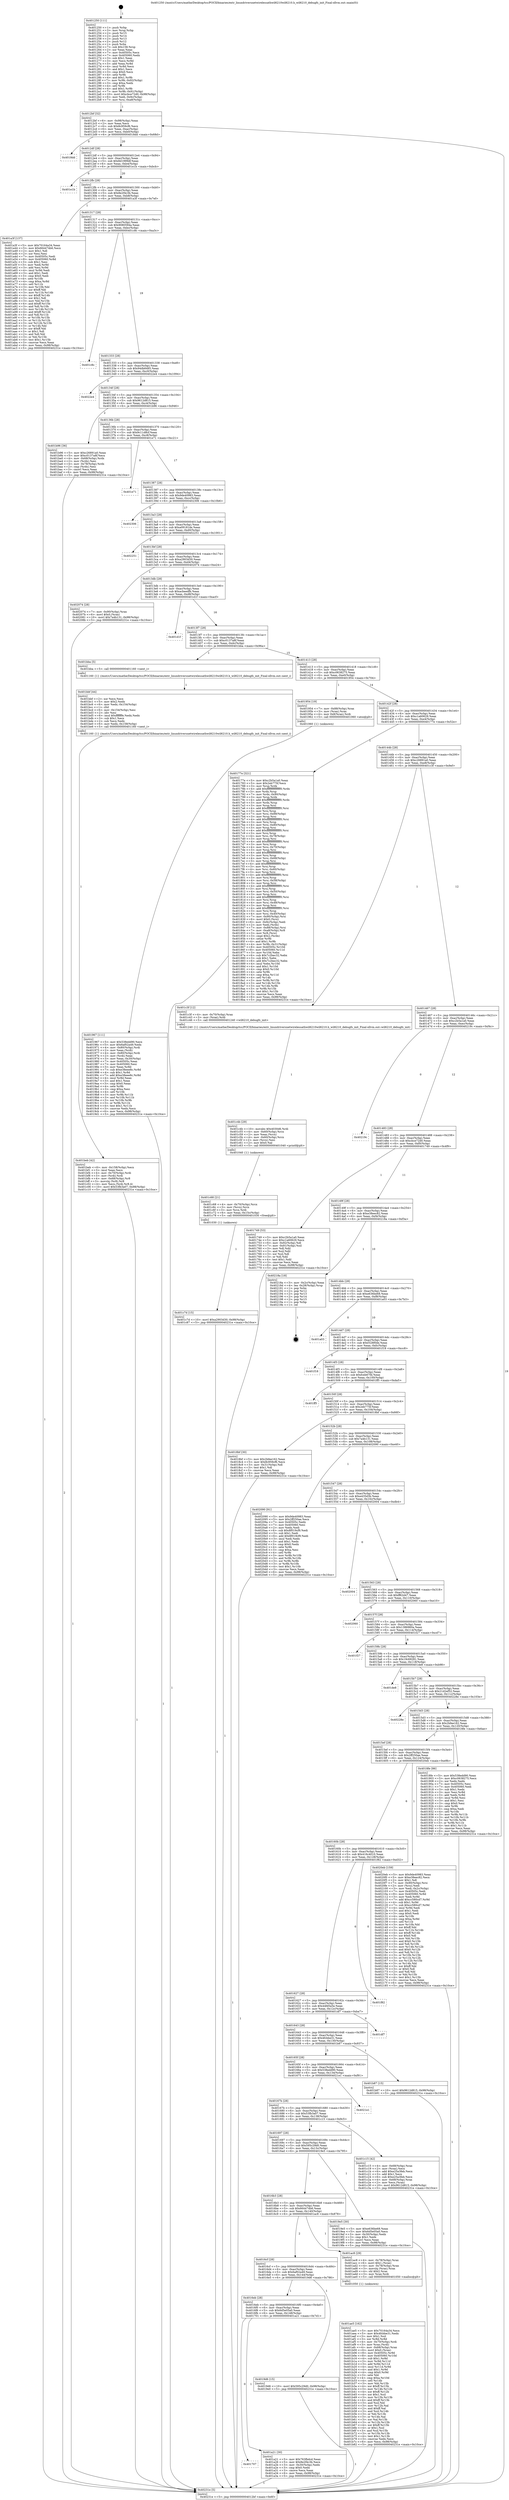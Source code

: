 digraph "0x401250" {
  label = "0x401250 (/mnt/c/Users/mathe/Desktop/tcc/POCII/binaries/extr_linuxdriversnetwirelessathwil6210wil6210.h_wil6210_debugfs_init_Final-ollvm.out::main(0))"
  labelloc = "t"
  node[shape=record]

  Entry [label="",width=0.3,height=0.3,shape=circle,fillcolor=black,style=filled]
  "0x4012bf" [label="{
     0x4012bf [32]\l
     | [instrs]\l
     &nbsp;&nbsp;0x4012bf \<+6\>: mov -0x98(%rbp),%eax\l
     &nbsp;&nbsp;0x4012c5 \<+2\>: mov %eax,%ecx\l
     &nbsp;&nbsp;0x4012c7 \<+6\>: sub $0x8c959cf6,%ecx\l
     &nbsp;&nbsp;0x4012cd \<+6\>: mov %eax,-0xac(%rbp)\l
     &nbsp;&nbsp;0x4012d3 \<+6\>: mov %ecx,-0xb0(%rbp)\l
     &nbsp;&nbsp;0x4012d9 \<+6\>: je 00000000004018dd \<main+0x68d\>\l
  }"]
  "0x4018dd" [label="{
     0x4018dd\l
  }", style=dashed]
  "0x4012df" [label="{
     0x4012df [28]\l
     | [instrs]\l
     &nbsp;&nbsp;0x4012df \<+5\>: jmp 00000000004012e4 \<main+0x94\>\l
     &nbsp;&nbsp;0x4012e4 \<+6\>: mov -0xac(%rbp),%eax\l
     &nbsp;&nbsp;0x4012ea \<+5\>: sub $0x8d1999df,%eax\l
     &nbsp;&nbsp;0x4012ef \<+6\>: mov %eax,-0xb4(%rbp)\l
     &nbsp;&nbsp;0x4012f5 \<+6\>: je 0000000000401e1b \<main+0xbcb\>\l
  }"]
  Exit [label="",width=0.3,height=0.3,shape=circle,fillcolor=black,style=filled,peripheries=2]
  "0x401e1b" [label="{
     0x401e1b\l
  }", style=dashed]
  "0x4012fb" [label="{
     0x4012fb [28]\l
     | [instrs]\l
     &nbsp;&nbsp;0x4012fb \<+5\>: jmp 0000000000401300 \<main+0xb0\>\l
     &nbsp;&nbsp;0x401300 \<+6\>: mov -0xac(%rbp),%eax\l
     &nbsp;&nbsp;0x401306 \<+5\>: sub $0x8e2f4c3b,%eax\l
     &nbsp;&nbsp;0x40130b \<+6\>: mov %eax,-0xb8(%rbp)\l
     &nbsp;&nbsp;0x401311 \<+6\>: je 0000000000401a3f \<main+0x7ef\>\l
  }"]
  "0x401c7d" [label="{
     0x401c7d [15]\l
     | [instrs]\l
     &nbsp;&nbsp;0x401c7d \<+10\>: movl $0xa2903d30,-0x98(%rbp)\l
     &nbsp;&nbsp;0x401c87 \<+5\>: jmp 000000000040231e \<main+0x10ce\>\l
  }"]
  "0x401a3f" [label="{
     0x401a3f [137]\l
     | [instrs]\l
     &nbsp;&nbsp;0x401a3f \<+5\>: mov $0x70164a34,%eax\l
     &nbsp;&nbsp;0x401a44 \<+5\>: mov $0x664474b6,%ecx\l
     &nbsp;&nbsp;0x401a49 \<+2\>: mov $0x1,%dl\l
     &nbsp;&nbsp;0x401a4b \<+2\>: xor %esi,%esi\l
     &nbsp;&nbsp;0x401a4d \<+7\>: mov 0x40505c,%edi\l
     &nbsp;&nbsp;0x401a54 \<+8\>: mov 0x405060,%r8d\l
     &nbsp;&nbsp;0x401a5c \<+3\>: sub $0x1,%esi\l
     &nbsp;&nbsp;0x401a5f \<+3\>: mov %edi,%r9d\l
     &nbsp;&nbsp;0x401a62 \<+3\>: add %esi,%r9d\l
     &nbsp;&nbsp;0x401a65 \<+4\>: imul %r9d,%edi\l
     &nbsp;&nbsp;0x401a69 \<+3\>: and $0x1,%edi\l
     &nbsp;&nbsp;0x401a6c \<+3\>: cmp $0x0,%edi\l
     &nbsp;&nbsp;0x401a6f \<+4\>: sete %r10b\l
     &nbsp;&nbsp;0x401a73 \<+4\>: cmp $0xa,%r8d\l
     &nbsp;&nbsp;0x401a77 \<+4\>: setl %r11b\l
     &nbsp;&nbsp;0x401a7b \<+3\>: mov %r10b,%bl\l
     &nbsp;&nbsp;0x401a7e \<+3\>: xor $0xff,%bl\l
     &nbsp;&nbsp;0x401a81 \<+3\>: mov %r11b,%r14b\l
     &nbsp;&nbsp;0x401a84 \<+4\>: xor $0xff,%r14b\l
     &nbsp;&nbsp;0x401a88 \<+3\>: xor $0x1,%dl\l
     &nbsp;&nbsp;0x401a8b \<+3\>: mov %bl,%r15b\l
     &nbsp;&nbsp;0x401a8e \<+4\>: and $0xff,%r15b\l
     &nbsp;&nbsp;0x401a92 \<+3\>: and %dl,%r10b\l
     &nbsp;&nbsp;0x401a95 \<+3\>: mov %r14b,%r12b\l
     &nbsp;&nbsp;0x401a98 \<+4\>: and $0xff,%r12b\l
     &nbsp;&nbsp;0x401a9c \<+3\>: and %dl,%r11b\l
     &nbsp;&nbsp;0x401a9f \<+3\>: or %r10b,%r15b\l
     &nbsp;&nbsp;0x401aa2 \<+3\>: or %r11b,%r12b\l
     &nbsp;&nbsp;0x401aa5 \<+3\>: xor %r12b,%r15b\l
     &nbsp;&nbsp;0x401aa8 \<+3\>: or %r14b,%bl\l
     &nbsp;&nbsp;0x401aab \<+3\>: xor $0xff,%bl\l
     &nbsp;&nbsp;0x401aae \<+3\>: or $0x1,%dl\l
     &nbsp;&nbsp;0x401ab1 \<+2\>: and %dl,%bl\l
     &nbsp;&nbsp;0x401ab3 \<+3\>: or %bl,%r15b\l
     &nbsp;&nbsp;0x401ab6 \<+4\>: test $0x1,%r15b\l
     &nbsp;&nbsp;0x401aba \<+3\>: cmovne %ecx,%eax\l
     &nbsp;&nbsp;0x401abd \<+6\>: mov %eax,-0x98(%rbp)\l
     &nbsp;&nbsp;0x401ac3 \<+5\>: jmp 000000000040231e \<main+0x10ce\>\l
  }"]
  "0x401317" [label="{
     0x401317 [28]\l
     | [instrs]\l
     &nbsp;&nbsp;0x401317 \<+5\>: jmp 000000000040131c \<main+0xcc\>\l
     &nbsp;&nbsp;0x40131c \<+6\>: mov -0xac(%rbp),%eax\l
     &nbsp;&nbsp;0x401322 \<+5\>: sub $0x9080594a,%eax\l
     &nbsp;&nbsp;0x401327 \<+6\>: mov %eax,-0xbc(%rbp)\l
     &nbsp;&nbsp;0x40132d \<+6\>: je 0000000000401c8c \<main+0xa3c\>\l
  }"]
  "0x401c68" [label="{
     0x401c68 [21]\l
     | [instrs]\l
     &nbsp;&nbsp;0x401c68 \<+4\>: mov -0x70(%rbp),%rcx\l
     &nbsp;&nbsp;0x401c6c \<+3\>: mov (%rcx),%rcx\l
     &nbsp;&nbsp;0x401c6f \<+3\>: mov %rcx,%rdi\l
     &nbsp;&nbsp;0x401c72 \<+6\>: mov %eax,-0x15c(%rbp)\l
     &nbsp;&nbsp;0x401c78 \<+5\>: call 0000000000401030 \<free@plt\>\l
     | [calls]\l
     &nbsp;&nbsp;0x401030 \{1\} (unknown)\l
  }"]
  "0x401c8c" [label="{
     0x401c8c\l
  }", style=dashed]
  "0x401333" [label="{
     0x401333 [28]\l
     | [instrs]\l
     &nbsp;&nbsp;0x401333 \<+5\>: jmp 0000000000401338 \<main+0xe8\>\l
     &nbsp;&nbsp;0x401338 \<+6\>: mov -0xac(%rbp),%eax\l
     &nbsp;&nbsp;0x40133e \<+5\>: sub $0x94db8485,%eax\l
     &nbsp;&nbsp;0x401343 \<+6\>: mov %eax,-0xc0(%rbp)\l
     &nbsp;&nbsp;0x401349 \<+6\>: je 00000000004022e4 \<main+0x1094\>\l
  }"]
  "0x401c4b" [label="{
     0x401c4b [29]\l
     | [instrs]\l
     &nbsp;&nbsp;0x401c4b \<+10\>: movabs $0x4030d6,%rdi\l
     &nbsp;&nbsp;0x401c55 \<+4\>: mov -0x60(%rbp),%rcx\l
     &nbsp;&nbsp;0x401c59 \<+2\>: mov %eax,(%rcx)\l
     &nbsp;&nbsp;0x401c5b \<+4\>: mov -0x60(%rbp),%rcx\l
     &nbsp;&nbsp;0x401c5f \<+2\>: mov (%rcx),%esi\l
     &nbsp;&nbsp;0x401c61 \<+2\>: mov $0x0,%al\l
     &nbsp;&nbsp;0x401c63 \<+5\>: call 0000000000401040 \<printf@plt\>\l
     | [calls]\l
     &nbsp;&nbsp;0x401040 \{1\} (unknown)\l
  }"]
  "0x4022e4" [label="{
     0x4022e4\l
  }", style=dashed]
  "0x40134f" [label="{
     0x40134f [28]\l
     | [instrs]\l
     &nbsp;&nbsp;0x40134f \<+5\>: jmp 0000000000401354 \<main+0x104\>\l
     &nbsp;&nbsp;0x401354 \<+6\>: mov -0xac(%rbp),%eax\l
     &nbsp;&nbsp;0x40135a \<+5\>: sub $0x9612d815,%eax\l
     &nbsp;&nbsp;0x40135f \<+6\>: mov %eax,-0xc4(%rbp)\l
     &nbsp;&nbsp;0x401365 \<+6\>: je 0000000000401b96 \<main+0x946\>\l
  }"]
  "0x401beb" [label="{
     0x401beb [42]\l
     | [instrs]\l
     &nbsp;&nbsp;0x401beb \<+6\>: mov -0x158(%rbp),%ecx\l
     &nbsp;&nbsp;0x401bf1 \<+3\>: imul %eax,%ecx\l
     &nbsp;&nbsp;0x401bf4 \<+4\>: mov -0x70(%rbp),%rdi\l
     &nbsp;&nbsp;0x401bf8 \<+3\>: mov (%rdi),%rdi\l
     &nbsp;&nbsp;0x401bfb \<+4\>: mov -0x68(%rbp),%r8\l
     &nbsp;&nbsp;0x401bff \<+3\>: movslq (%r8),%r8\l
     &nbsp;&nbsp;0x401c02 \<+4\>: mov %ecx,(%rdi,%r8,4)\l
     &nbsp;&nbsp;0x401c06 \<+10\>: movl $0x53fb3a07,-0x98(%rbp)\l
     &nbsp;&nbsp;0x401c10 \<+5\>: jmp 000000000040231e \<main+0x10ce\>\l
  }"]
  "0x401b96" [label="{
     0x401b96 [36]\l
     | [instrs]\l
     &nbsp;&nbsp;0x401b96 \<+5\>: mov $0xc26891a0,%eax\l
     &nbsp;&nbsp;0x401b9b \<+5\>: mov $0xc0137a8f,%ecx\l
     &nbsp;&nbsp;0x401ba0 \<+4\>: mov -0x68(%rbp),%rdx\l
     &nbsp;&nbsp;0x401ba4 \<+2\>: mov (%rdx),%esi\l
     &nbsp;&nbsp;0x401ba6 \<+4\>: mov -0x78(%rbp),%rdx\l
     &nbsp;&nbsp;0x401baa \<+2\>: cmp (%rdx),%esi\l
     &nbsp;&nbsp;0x401bac \<+3\>: cmovl %ecx,%eax\l
     &nbsp;&nbsp;0x401baf \<+6\>: mov %eax,-0x98(%rbp)\l
     &nbsp;&nbsp;0x401bb5 \<+5\>: jmp 000000000040231e \<main+0x10ce\>\l
  }"]
  "0x40136b" [label="{
     0x40136b [28]\l
     | [instrs]\l
     &nbsp;&nbsp;0x40136b \<+5\>: jmp 0000000000401370 \<main+0x120\>\l
     &nbsp;&nbsp;0x401370 \<+6\>: mov -0xac(%rbp),%eax\l
     &nbsp;&nbsp;0x401376 \<+5\>: sub $0x9c11d8cf,%eax\l
     &nbsp;&nbsp;0x40137b \<+6\>: mov %eax,-0xc8(%rbp)\l
     &nbsp;&nbsp;0x401381 \<+6\>: je 0000000000401e71 \<main+0xc21\>\l
  }"]
  "0x401bbf" [label="{
     0x401bbf [44]\l
     | [instrs]\l
     &nbsp;&nbsp;0x401bbf \<+2\>: xor %ecx,%ecx\l
     &nbsp;&nbsp;0x401bc1 \<+5\>: mov $0x2,%edx\l
     &nbsp;&nbsp;0x401bc6 \<+6\>: mov %edx,-0x154(%rbp)\l
     &nbsp;&nbsp;0x401bcc \<+1\>: cltd\l
     &nbsp;&nbsp;0x401bcd \<+6\>: mov -0x154(%rbp),%esi\l
     &nbsp;&nbsp;0x401bd3 \<+2\>: idiv %esi\l
     &nbsp;&nbsp;0x401bd5 \<+6\>: imul $0xfffffffe,%edx,%edx\l
     &nbsp;&nbsp;0x401bdb \<+3\>: sub $0x1,%ecx\l
     &nbsp;&nbsp;0x401bde \<+2\>: sub %ecx,%edx\l
     &nbsp;&nbsp;0x401be0 \<+6\>: mov %edx,-0x158(%rbp)\l
     &nbsp;&nbsp;0x401be6 \<+5\>: call 0000000000401160 \<next_i\>\l
     | [calls]\l
     &nbsp;&nbsp;0x401160 \{1\} (/mnt/c/Users/mathe/Desktop/tcc/POCII/binaries/extr_linuxdriversnetwirelessathwil6210wil6210.h_wil6210_debugfs_init_Final-ollvm.out::next_i)\l
  }"]
  "0x401e71" [label="{
     0x401e71\l
  }", style=dashed]
  "0x401387" [label="{
     0x401387 [28]\l
     | [instrs]\l
     &nbsp;&nbsp;0x401387 \<+5\>: jmp 000000000040138c \<main+0x13c\>\l
     &nbsp;&nbsp;0x40138c \<+6\>: mov -0xac(%rbp),%eax\l
     &nbsp;&nbsp;0x401392 \<+5\>: sub $0x9de40983,%eax\l
     &nbsp;&nbsp;0x401397 \<+6\>: mov %eax,-0xcc(%rbp)\l
     &nbsp;&nbsp;0x40139d \<+6\>: je 0000000000402306 \<main+0x10b6\>\l
  }"]
  "0x401ae5" [label="{
     0x401ae5 [162]\l
     | [instrs]\l
     &nbsp;&nbsp;0x401ae5 \<+5\>: mov $0x70164a34,%ecx\l
     &nbsp;&nbsp;0x401aea \<+5\>: mov $0x4fcbbe31,%edx\l
     &nbsp;&nbsp;0x401aef \<+3\>: mov $0x1,%sil\l
     &nbsp;&nbsp;0x401af2 \<+3\>: xor %r8d,%r8d\l
     &nbsp;&nbsp;0x401af5 \<+4\>: mov -0x70(%rbp),%rdi\l
     &nbsp;&nbsp;0x401af9 \<+3\>: mov %rax,(%rdi)\l
     &nbsp;&nbsp;0x401afc \<+4\>: mov -0x68(%rbp),%rax\l
     &nbsp;&nbsp;0x401b00 \<+6\>: movl $0x0,(%rax)\l
     &nbsp;&nbsp;0x401b06 \<+8\>: mov 0x40505c,%r9d\l
     &nbsp;&nbsp;0x401b0e \<+8\>: mov 0x405060,%r10d\l
     &nbsp;&nbsp;0x401b16 \<+4\>: sub $0x1,%r8d\l
     &nbsp;&nbsp;0x401b1a \<+3\>: mov %r9d,%r11d\l
     &nbsp;&nbsp;0x401b1d \<+3\>: add %r8d,%r11d\l
     &nbsp;&nbsp;0x401b20 \<+4\>: imul %r11d,%r9d\l
     &nbsp;&nbsp;0x401b24 \<+4\>: and $0x1,%r9d\l
     &nbsp;&nbsp;0x401b28 \<+4\>: cmp $0x0,%r9d\l
     &nbsp;&nbsp;0x401b2c \<+3\>: sete %bl\l
     &nbsp;&nbsp;0x401b2f \<+4\>: cmp $0xa,%r10d\l
     &nbsp;&nbsp;0x401b33 \<+4\>: setl %r14b\l
     &nbsp;&nbsp;0x401b37 \<+3\>: mov %bl,%r15b\l
     &nbsp;&nbsp;0x401b3a \<+4\>: xor $0xff,%r15b\l
     &nbsp;&nbsp;0x401b3e \<+3\>: mov %r14b,%r12b\l
     &nbsp;&nbsp;0x401b41 \<+4\>: xor $0xff,%r12b\l
     &nbsp;&nbsp;0x401b45 \<+4\>: xor $0x1,%sil\l
     &nbsp;&nbsp;0x401b49 \<+3\>: mov %r15b,%r13b\l
     &nbsp;&nbsp;0x401b4c \<+4\>: and $0xff,%r13b\l
     &nbsp;&nbsp;0x401b50 \<+3\>: and %sil,%bl\l
     &nbsp;&nbsp;0x401b53 \<+3\>: mov %r12b,%al\l
     &nbsp;&nbsp;0x401b56 \<+2\>: and $0xff,%al\l
     &nbsp;&nbsp;0x401b58 \<+3\>: and %sil,%r14b\l
     &nbsp;&nbsp;0x401b5b \<+3\>: or %bl,%r13b\l
     &nbsp;&nbsp;0x401b5e \<+3\>: or %r14b,%al\l
     &nbsp;&nbsp;0x401b61 \<+3\>: xor %al,%r13b\l
     &nbsp;&nbsp;0x401b64 \<+3\>: or %r12b,%r15b\l
     &nbsp;&nbsp;0x401b67 \<+4\>: xor $0xff,%r15b\l
     &nbsp;&nbsp;0x401b6b \<+4\>: or $0x1,%sil\l
     &nbsp;&nbsp;0x401b6f \<+3\>: and %sil,%r15b\l
     &nbsp;&nbsp;0x401b72 \<+3\>: or %r15b,%r13b\l
     &nbsp;&nbsp;0x401b75 \<+4\>: test $0x1,%r13b\l
     &nbsp;&nbsp;0x401b79 \<+3\>: cmovne %edx,%ecx\l
     &nbsp;&nbsp;0x401b7c \<+6\>: mov %ecx,-0x98(%rbp)\l
     &nbsp;&nbsp;0x401b82 \<+5\>: jmp 000000000040231e \<main+0x10ce\>\l
  }"]
  "0x402306" [label="{
     0x402306\l
  }", style=dashed]
  "0x4013a3" [label="{
     0x4013a3 [28]\l
     | [instrs]\l
     &nbsp;&nbsp;0x4013a3 \<+5\>: jmp 00000000004013a8 \<main+0x158\>\l
     &nbsp;&nbsp;0x4013a8 \<+6\>: mov -0xac(%rbp),%eax\l
     &nbsp;&nbsp;0x4013ae \<+5\>: sub $0xa09181de,%eax\l
     &nbsp;&nbsp;0x4013b3 \<+6\>: mov %eax,-0xd0(%rbp)\l
     &nbsp;&nbsp;0x4013b9 \<+6\>: je 0000000000402251 \<main+0x1001\>\l
  }"]
  "0x401707" [label="{
     0x401707\l
  }", style=dashed]
  "0x402251" [label="{
     0x402251\l
  }", style=dashed]
  "0x4013bf" [label="{
     0x4013bf [28]\l
     | [instrs]\l
     &nbsp;&nbsp;0x4013bf \<+5\>: jmp 00000000004013c4 \<main+0x174\>\l
     &nbsp;&nbsp;0x4013c4 \<+6\>: mov -0xac(%rbp),%eax\l
     &nbsp;&nbsp;0x4013ca \<+5\>: sub $0xa2903d30,%eax\l
     &nbsp;&nbsp;0x4013cf \<+6\>: mov %eax,-0xd4(%rbp)\l
     &nbsp;&nbsp;0x4013d5 \<+6\>: je 0000000000402074 \<main+0xe24\>\l
  }"]
  "0x401a21" [label="{
     0x401a21 [30]\l
     | [instrs]\l
     &nbsp;&nbsp;0x401a21 \<+5\>: mov $0x763fbdcd,%eax\l
     &nbsp;&nbsp;0x401a26 \<+5\>: mov $0x8e2f4c3b,%ecx\l
     &nbsp;&nbsp;0x401a2b \<+3\>: mov -0x30(%rbp),%edx\l
     &nbsp;&nbsp;0x401a2e \<+3\>: cmp $0x0,%edx\l
     &nbsp;&nbsp;0x401a31 \<+3\>: cmove %ecx,%eax\l
     &nbsp;&nbsp;0x401a34 \<+6\>: mov %eax,-0x98(%rbp)\l
     &nbsp;&nbsp;0x401a3a \<+5\>: jmp 000000000040231e \<main+0x10ce\>\l
  }"]
  "0x402074" [label="{
     0x402074 [28]\l
     | [instrs]\l
     &nbsp;&nbsp;0x402074 \<+7\>: mov -0x90(%rbp),%rax\l
     &nbsp;&nbsp;0x40207b \<+6\>: movl $0x0,(%rax)\l
     &nbsp;&nbsp;0x402081 \<+10\>: movl $0x7a4b131,-0x98(%rbp)\l
     &nbsp;&nbsp;0x40208b \<+5\>: jmp 000000000040231e \<main+0x10ce\>\l
  }"]
  "0x4013db" [label="{
     0x4013db [28]\l
     | [instrs]\l
     &nbsp;&nbsp;0x4013db \<+5\>: jmp 00000000004013e0 \<main+0x190\>\l
     &nbsp;&nbsp;0x4013e0 \<+6\>: mov -0xac(%rbp),%eax\l
     &nbsp;&nbsp;0x4013e6 \<+5\>: sub $0xacbeedfb,%eax\l
     &nbsp;&nbsp;0x4013eb \<+6\>: mov %eax,-0xd8(%rbp)\l
     &nbsp;&nbsp;0x4013f1 \<+6\>: je 0000000000401d1f \<main+0xacf\>\l
  }"]
  "0x4016eb" [label="{
     0x4016eb [28]\l
     | [instrs]\l
     &nbsp;&nbsp;0x4016eb \<+5\>: jmp 00000000004016f0 \<main+0x4a0\>\l
     &nbsp;&nbsp;0x4016f0 \<+6\>: mov -0xac(%rbp),%eax\l
     &nbsp;&nbsp;0x4016f6 \<+5\>: sub $0x6d5e05a0,%eax\l
     &nbsp;&nbsp;0x4016fb \<+6\>: mov %eax,-0x148(%rbp)\l
     &nbsp;&nbsp;0x401701 \<+6\>: je 0000000000401a21 \<main+0x7d1\>\l
  }"]
  "0x401d1f" [label="{
     0x401d1f\l
  }", style=dashed]
  "0x4013f7" [label="{
     0x4013f7 [28]\l
     | [instrs]\l
     &nbsp;&nbsp;0x4013f7 \<+5\>: jmp 00000000004013fc \<main+0x1ac\>\l
     &nbsp;&nbsp;0x4013fc \<+6\>: mov -0xac(%rbp),%eax\l
     &nbsp;&nbsp;0x401402 \<+5\>: sub $0xc0137a8f,%eax\l
     &nbsp;&nbsp;0x401407 \<+6\>: mov %eax,-0xdc(%rbp)\l
     &nbsp;&nbsp;0x40140d \<+6\>: je 0000000000401bba \<main+0x96a\>\l
  }"]
  "0x4019d6" [label="{
     0x4019d6 [15]\l
     | [instrs]\l
     &nbsp;&nbsp;0x4019d6 \<+10\>: movl $0x595c29d0,-0x98(%rbp)\l
     &nbsp;&nbsp;0x4019e0 \<+5\>: jmp 000000000040231e \<main+0x10ce\>\l
  }"]
  "0x401bba" [label="{
     0x401bba [5]\l
     | [instrs]\l
     &nbsp;&nbsp;0x401bba \<+5\>: call 0000000000401160 \<next_i\>\l
     | [calls]\l
     &nbsp;&nbsp;0x401160 \{1\} (/mnt/c/Users/mathe/Desktop/tcc/POCII/binaries/extr_linuxdriversnetwirelessathwil6210wil6210.h_wil6210_debugfs_init_Final-ollvm.out::next_i)\l
  }"]
  "0x401413" [label="{
     0x401413 [28]\l
     | [instrs]\l
     &nbsp;&nbsp;0x401413 \<+5\>: jmp 0000000000401418 \<main+0x1c8\>\l
     &nbsp;&nbsp;0x401418 \<+6\>: mov -0xac(%rbp),%eax\l
     &nbsp;&nbsp;0x40141e \<+5\>: sub $0xc0638275,%eax\l
     &nbsp;&nbsp;0x401423 \<+6\>: mov %eax,-0xe0(%rbp)\l
     &nbsp;&nbsp;0x401429 \<+6\>: je 0000000000401954 \<main+0x704\>\l
  }"]
  "0x4016cf" [label="{
     0x4016cf [28]\l
     | [instrs]\l
     &nbsp;&nbsp;0x4016cf \<+5\>: jmp 00000000004016d4 \<main+0x484\>\l
     &nbsp;&nbsp;0x4016d4 \<+6\>: mov -0xac(%rbp),%eax\l
     &nbsp;&nbsp;0x4016da \<+5\>: sub $0x6af02a49,%eax\l
     &nbsp;&nbsp;0x4016df \<+6\>: mov %eax,-0x144(%rbp)\l
     &nbsp;&nbsp;0x4016e5 \<+6\>: je 00000000004019d6 \<main+0x786\>\l
  }"]
  "0x401954" [label="{
     0x401954 [19]\l
     | [instrs]\l
     &nbsp;&nbsp;0x401954 \<+7\>: mov -0x88(%rbp),%rax\l
     &nbsp;&nbsp;0x40195b \<+3\>: mov (%rax),%rax\l
     &nbsp;&nbsp;0x40195e \<+4\>: mov 0x8(%rax),%rdi\l
     &nbsp;&nbsp;0x401962 \<+5\>: call 0000000000401060 \<atoi@plt\>\l
     | [calls]\l
     &nbsp;&nbsp;0x401060 \{1\} (unknown)\l
  }"]
  "0x40142f" [label="{
     0x40142f [28]\l
     | [instrs]\l
     &nbsp;&nbsp;0x40142f \<+5\>: jmp 0000000000401434 \<main+0x1e4\>\l
     &nbsp;&nbsp;0x401434 \<+6\>: mov -0xac(%rbp),%eax\l
     &nbsp;&nbsp;0x40143a \<+5\>: sub $0xc1a60629,%eax\l
     &nbsp;&nbsp;0x40143f \<+6\>: mov %eax,-0xe4(%rbp)\l
     &nbsp;&nbsp;0x401445 \<+6\>: je 000000000040177e \<main+0x52e\>\l
  }"]
  "0x401ac8" [label="{
     0x401ac8 [29]\l
     | [instrs]\l
     &nbsp;&nbsp;0x401ac8 \<+4\>: mov -0x78(%rbp),%rax\l
     &nbsp;&nbsp;0x401acc \<+6\>: movl $0x1,(%rax)\l
     &nbsp;&nbsp;0x401ad2 \<+4\>: mov -0x78(%rbp),%rax\l
     &nbsp;&nbsp;0x401ad6 \<+3\>: movslq (%rax),%rax\l
     &nbsp;&nbsp;0x401ad9 \<+4\>: shl $0x2,%rax\l
     &nbsp;&nbsp;0x401add \<+3\>: mov %rax,%rdi\l
     &nbsp;&nbsp;0x401ae0 \<+5\>: call 0000000000401050 \<malloc@plt\>\l
     | [calls]\l
     &nbsp;&nbsp;0x401050 \{1\} (unknown)\l
  }"]
  "0x40177e" [label="{
     0x40177e [321]\l
     | [instrs]\l
     &nbsp;&nbsp;0x40177e \<+5\>: mov $0xc2b5a1a0,%eax\l
     &nbsp;&nbsp;0x401783 \<+5\>: mov $0x2eb775f,%ecx\l
     &nbsp;&nbsp;0x401788 \<+3\>: mov %rsp,%rdx\l
     &nbsp;&nbsp;0x40178b \<+4\>: add $0xfffffffffffffff0,%rdx\l
     &nbsp;&nbsp;0x40178f \<+3\>: mov %rdx,%rsp\l
     &nbsp;&nbsp;0x401792 \<+7\>: mov %rdx,-0x90(%rbp)\l
     &nbsp;&nbsp;0x401799 \<+3\>: mov %rsp,%rdx\l
     &nbsp;&nbsp;0x40179c \<+4\>: add $0xfffffffffffffff0,%rdx\l
     &nbsp;&nbsp;0x4017a0 \<+3\>: mov %rdx,%rsp\l
     &nbsp;&nbsp;0x4017a3 \<+3\>: mov %rsp,%rsi\l
     &nbsp;&nbsp;0x4017a6 \<+4\>: add $0xfffffffffffffff0,%rsi\l
     &nbsp;&nbsp;0x4017aa \<+3\>: mov %rsi,%rsp\l
     &nbsp;&nbsp;0x4017ad \<+7\>: mov %rsi,-0x88(%rbp)\l
     &nbsp;&nbsp;0x4017b4 \<+3\>: mov %rsp,%rsi\l
     &nbsp;&nbsp;0x4017b7 \<+4\>: add $0xfffffffffffffff0,%rsi\l
     &nbsp;&nbsp;0x4017bb \<+3\>: mov %rsi,%rsp\l
     &nbsp;&nbsp;0x4017be \<+4\>: mov %rsi,-0x80(%rbp)\l
     &nbsp;&nbsp;0x4017c2 \<+3\>: mov %rsp,%rsi\l
     &nbsp;&nbsp;0x4017c5 \<+4\>: add $0xfffffffffffffff0,%rsi\l
     &nbsp;&nbsp;0x4017c9 \<+3\>: mov %rsi,%rsp\l
     &nbsp;&nbsp;0x4017cc \<+4\>: mov %rsi,-0x78(%rbp)\l
     &nbsp;&nbsp;0x4017d0 \<+3\>: mov %rsp,%rsi\l
     &nbsp;&nbsp;0x4017d3 \<+4\>: add $0xfffffffffffffff0,%rsi\l
     &nbsp;&nbsp;0x4017d7 \<+3\>: mov %rsi,%rsp\l
     &nbsp;&nbsp;0x4017da \<+4\>: mov %rsi,-0x70(%rbp)\l
     &nbsp;&nbsp;0x4017de \<+3\>: mov %rsp,%rsi\l
     &nbsp;&nbsp;0x4017e1 \<+4\>: add $0xfffffffffffffff0,%rsi\l
     &nbsp;&nbsp;0x4017e5 \<+3\>: mov %rsi,%rsp\l
     &nbsp;&nbsp;0x4017e8 \<+4\>: mov %rsi,-0x68(%rbp)\l
     &nbsp;&nbsp;0x4017ec \<+3\>: mov %rsp,%rsi\l
     &nbsp;&nbsp;0x4017ef \<+4\>: add $0xfffffffffffffff0,%rsi\l
     &nbsp;&nbsp;0x4017f3 \<+3\>: mov %rsi,%rsp\l
     &nbsp;&nbsp;0x4017f6 \<+4\>: mov %rsi,-0x60(%rbp)\l
     &nbsp;&nbsp;0x4017fa \<+3\>: mov %rsp,%rsi\l
     &nbsp;&nbsp;0x4017fd \<+4\>: add $0xfffffffffffffff0,%rsi\l
     &nbsp;&nbsp;0x401801 \<+3\>: mov %rsi,%rsp\l
     &nbsp;&nbsp;0x401804 \<+4\>: mov %rsi,-0x58(%rbp)\l
     &nbsp;&nbsp;0x401808 \<+3\>: mov %rsp,%rsi\l
     &nbsp;&nbsp;0x40180b \<+4\>: add $0xfffffffffffffff0,%rsi\l
     &nbsp;&nbsp;0x40180f \<+3\>: mov %rsi,%rsp\l
     &nbsp;&nbsp;0x401812 \<+4\>: mov %rsi,-0x50(%rbp)\l
     &nbsp;&nbsp;0x401816 \<+3\>: mov %rsp,%rsi\l
     &nbsp;&nbsp;0x401819 \<+4\>: add $0xfffffffffffffff0,%rsi\l
     &nbsp;&nbsp;0x40181d \<+3\>: mov %rsi,%rsp\l
     &nbsp;&nbsp;0x401820 \<+4\>: mov %rsi,-0x48(%rbp)\l
     &nbsp;&nbsp;0x401824 \<+3\>: mov %rsp,%rsi\l
     &nbsp;&nbsp;0x401827 \<+4\>: add $0xfffffffffffffff0,%rsi\l
     &nbsp;&nbsp;0x40182b \<+3\>: mov %rsi,%rsp\l
     &nbsp;&nbsp;0x40182e \<+4\>: mov %rsi,-0x40(%rbp)\l
     &nbsp;&nbsp;0x401832 \<+7\>: mov -0x90(%rbp),%rsi\l
     &nbsp;&nbsp;0x401839 \<+6\>: movl $0x0,(%rsi)\l
     &nbsp;&nbsp;0x40183f \<+6\>: mov -0x9c(%rbp),%edi\l
     &nbsp;&nbsp;0x401845 \<+2\>: mov %edi,(%rdx)\l
     &nbsp;&nbsp;0x401847 \<+7\>: mov -0x88(%rbp),%rsi\l
     &nbsp;&nbsp;0x40184e \<+7\>: mov -0xa8(%rbp),%r8\l
     &nbsp;&nbsp;0x401855 \<+3\>: mov %r8,(%rsi)\l
     &nbsp;&nbsp;0x401858 \<+3\>: cmpl $0x2,(%rdx)\l
     &nbsp;&nbsp;0x40185b \<+4\>: setne %r9b\l
     &nbsp;&nbsp;0x40185f \<+4\>: and $0x1,%r9b\l
     &nbsp;&nbsp;0x401863 \<+4\>: mov %r9b,-0x31(%rbp)\l
     &nbsp;&nbsp;0x401867 \<+8\>: mov 0x40505c,%r10d\l
     &nbsp;&nbsp;0x40186f \<+8\>: mov 0x405060,%r11d\l
     &nbsp;&nbsp;0x401877 \<+3\>: mov %r10d,%ebx\l
     &nbsp;&nbsp;0x40187a \<+6\>: sub $0x7c2bec32,%ebx\l
     &nbsp;&nbsp;0x401880 \<+3\>: sub $0x1,%ebx\l
     &nbsp;&nbsp;0x401883 \<+6\>: add $0x7c2bec32,%ebx\l
     &nbsp;&nbsp;0x401889 \<+4\>: imul %ebx,%r10d\l
     &nbsp;&nbsp;0x40188d \<+4\>: and $0x1,%r10d\l
     &nbsp;&nbsp;0x401891 \<+4\>: cmp $0x0,%r10d\l
     &nbsp;&nbsp;0x401895 \<+4\>: sete %r9b\l
     &nbsp;&nbsp;0x401899 \<+4\>: cmp $0xa,%r11d\l
     &nbsp;&nbsp;0x40189d \<+4\>: setl %r14b\l
     &nbsp;&nbsp;0x4018a1 \<+3\>: mov %r9b,%r15b\l
     &nbsp;&nbsp;0x4018a4 \<+3\>: and %r14b,%r15b\l
     &nbsp;&nbsp;0x4018a7 \<+3\>: xor %r14b,%r9b\l
     &nbsp;&nbsp;0x4018aa \<+3\>: or %r9b,%r15b\l
     &nbsp;&nbsp;0x4018ad \<+4\>: test $0x1,%r15b\l
     &nbsp;&nbsp;0x4018b1 \<+3\>: cmovne %ecx,%eax\l
     &nbsp;&nbsp;0x4018b4 \<+6\>: mov %eax,-0x98(%rbp)\l
     &nbsp;&nbsp;0x4018ba \<+5\>: jmp 000000000040231e \<main+0x10ce\>\l
  }"]
  "0x40144b" [label="{
     0x40144b [28]\l
     | [instrs]\l
     &nbsp;&nbsp;0x40144b \<+5\>: jmp 0000000000401450 \<main+0x200\>\l
     &nbsp;&nbsp;0x401450 \<+6\>: mov -0xac(%rbp),%eax\l
     &nbsp;&nbsp;0x401456 \<+5\>: sub $0xc26891a0,%eax\l
     &nbsp;&nbsp;0x40145b \<+6\>: mov %eax,-0xe8(%rbp)\l
     &nbsp;&nbsp;0x401461 \<+6\>: je 0000000000401c3f \<main+0x9ef\>\l
  }"]
  "0x4016b3" [label="{
     0x4016b3 [28]\l
     | [instrs]\l
     &nbsp;&nbsp;0x4016b3 \<+5\>: jmp 00000000004016b8 \<main+0x468\>\l
     &nbsp;&nbsp;0x4016b8 \<+6\>: mov -0xac(%rbp),%eax\l
     &nbsp;&nbsp;0x4016be \<+5\>: sub $0x664474b6,%eax\l
     &nbsp;&nbsp;0x4016c3 \<+6\>: mov %eax,-0x140(%rbp)\l
     &nbsp;&nbsp;0x4016c9 \<+6\>: je 0000000000401ac8 \<main+0x878\>\l
  }"]
  "0x401c3f" [label="{
     0x401c3f [12]\l
     | [instrs]\l
     &nbsp;&nbsp;0x401c3f \<+4\>: mov -0x70(%rbp),%rax\l
     &nbsp;&nbsp;0x401c43 \<+3\>: mov (%rax),%rdi\l
     &nbsp;&nbsp;0x401c46 \<+5\>: call 0000000000401240 \<wil6210_debugfs_init\>\l
     | [calls]\l
     &nbsp;&nbsp;0x401240 \{1\} (/mnt/c/Users/mathe/Desktop/tcc/POCII/binaries/extr_linuxdriversnetwirelessathwil6210wil6210.h_wil6210_debugfs_init_Final-ollvm.out::wil6210_debugfs_init)\l
  }"]
  "0x401467" [label="{
     0x401467 [28]\l
     | [instrs]\l
     &nbsp;&nbsp;0x401467 \<+5\>: jmp 000000000040146c \<main+0x21c\>\l
     &nbsp;&nbsp;0x40146c \<+6\>: mov -0xac(%rbp),%eax\l
     &nbsp;&nbsp;0x401472 \<+5\>: sub $0xc2b5a1a0,%eax\l
     &nbsp;&nbsp;0x401477 \<+6\>: mov %eax,-0xec(%rbp)\l
     &nbsp;&nbsp;0x40147d \<+6\>: je 000000000040219c \<main+0xf4c\>\l
  }"]
  "0x4019e5" [label="{
     0x4019e5 [30]\l
     | [instrs]\l
     &nbsp;&nbsp;0x4019e5 \<+5\>: mov $0xe636be68,%eax\l
     &nbsp;&nbsp;0x4019ea \<+5\>: mov $0x6d5e05a0,%ecx\l
     &nbsp;&nbsp;0x4019ef \<+3\>: mov -0x30(%rbp),%edx\l
     &nbsp;&nbsp;0x4019f2 \<+3\>: cmp $0x1,%edx\l
     &nbsp;&nbsp;0x4019f5 \<+3\>: cmovl %ecx,%eax\l
     &nbsp;&nbsp;0x4019f8 \<+6\>: mov %eax,-0x98(%rbp)\l
     &nbsp;&nbsp;0x4019fe \<+5\>: jmp 000000000040231e \<main+0x10ce\>\l
  }"]
  "0x40219c" [label="{
     0x40219c\l
  }", style=dashed]
  "0x401483" [label="{
     0x401483 [28]\l
     | [instrs]\l
     &nbsp;&nbsp;0x401483 \<+5\>: jmp 0000000000401488 \<main+0x238\>\l
     &nbsp;&nbsp;0x401488 \<+6\>: mov -0xac(%rbp),%eax\l
     &nbsp;&nbsp;0x40148e \<+5\>: sub $0xcbce72d0,%eax\l
     &nbsp;&nbsp;0x401493 \<+6\>: mov %eax,-0xf0(%rbp)\l
     &nbsp;&nbsp;0x401499 \<+6\>: je 0000000000401749 \<main+0x4f9\>\l
  }"]
  "0x401697" [label="{
     0x401697 [28]\l
     | [instrs]\l
     &nbsp;&nbsp;0x401697 \<+5\>: jmp 000000000040169c \<main+0x44c\>\l
     &nbsp;&nbsp;0x40169c \<+6\>: mov -0xac(%rbp),%eax\l
     &nbsp;&nbsp;0x4016a2 \<+5\>: sub $0x595c29d0,%eax\l
     &nbsp;&nbsp;0x4016a7 \<+6\>: mov %eax,-0x13c(%rbp)\l
     &nbsp;&nbsp;0x4016ad \<+6\>: je 00000000004019e5 \<main+0x795\>\l
  }"]
  "0x401749" [label="{
     0x401749 [53]\l
     | [instrs]\l
     &nbsp;&nbsp;0x401749 \<+5\>: mov $0xc2b5a1a0,%eax\l
     &nbsp;&nbsp;0x40174e \<+5\>: mov $0xc1a60629,%ecx\l
     &nbsp;&nbsp;0x401753 \<+6\>: mov -0x92(%rbp),%dl\l
     &nbsp;&nbsp;0x401759 \<+7\>: mov -0x91(%rbp),%sil\l
     &nbsp;&nbsp;0x401760 \<+3\>: mov %dl,%dil\l
     &nbsp;&nbsp;0x401763 \<+3\>: and %sil,%dil\l
     &nbsp;&nbsp;0x401766 \<+3\>: xor %sil,%dl\l
     &nbsp;&nbsp;0x401769 \<+3\>: or %dl,%dil\l
     &nbsp;&nbsp;0x40176c \<+4\>: test $0x1,%dil\l
     &nbsp;&nbsp;0x401770 \<+3\>: cmovne %ecx,%eax\l
     &nbsp;&nbsp;0x401773 \<+6\>: mov %eax,-0x98(%rbp)\l
     &nbsp;&nbsp;0x401779 \<+5\>: jmp 000000000040231e \<main+0x10ce\>\l
  }"]
  "0x40149f" [label="{
     0x40149f [28]\l
     | [instrs]\l
     &nbsp;&nbsp;0x40149f \<+5\>: jmp 00000000004014a4 \<main+0x254\>\l
     &nbsp;&nbsp;0x4014a4 \<+6\>: mov -0xac(%rbp),%eax\l
     &nbsp;&nbsp;0x4014aa \<+5\>: sub $0xe38eec82,%eax\l
     &nbsp;&nbsp;0x4014af \<+6\>: mov %eax,-0xf4(%rbp)\l
     &nbsp;&nbsp;0x4014b5 \<+6\>: je 000000000040218a \<main+0xf3a\>\l
  }"]
  "0x40231e" [label="{
     0x40231e [5]\l
     | [instrs]\l
     &nbsp;&nbsp;0x40231e \<+5\>: jmp 00000000004012bf \<main+0x6f\>\l
  }"]
  "0x401250" [label="{
     0x401250 [111]\l
     | [instrs]\l
     &nbsp;&nbsp;0x401250 \<+1\>: push %rbp\l
     &nbsp;&nbsp;0x401251 \<+3\>: mov %rsp,%rbp\l
     &nbsp;&nbsp;0x401254 \<+2\>: push %r15\l
     &nbsp;&nbsp;0x401256 \<+2\>: push %r14\l
     &nbsp;&nbsp;0x401258 \<+2\>: push %r13\l
     &nbsp;&nbsp;0x40125a \<+2\>: push %r12\l
     &nbsp;&nbsp;0x40125c \<+1\>: push %rbx\l
     &nbsp;&nbsp;0x40125d \<+7\>: sub $0x158,%rsp\l
     &nbsp;&nbsp;0x401264 \<+2\>: xor %eax,%eax\l
     &nbsp;&nbsp;0x401266 \<+7\>: mov 0x40505c,%ecx\l
     &nbsp;&nbsp;0x40126d \<+7\>: mov 0x405060,%edx\l
     &nbsp;&nbsp;0x401274 \<+3\>: sub $0x1,%eax\l
     &nbsp;&nbsp;0x401277 \<+3\>: mov %ecx,%r8d\l
     &nbsp;&nbsp;0x40127a \<+3\>: add %eax,%r8d\l
     &nbsp;&nbsp;0x40127d \<+4\>: imul %r8d,%ecx\l
     &nbsp;&nbsp;0x401281 \<+3\>: and $0x1,%ecx\l
     &nbsp;&nbsp;0x401284 \<+3\>: cmp $0x0,%ecx\l
     &nbsp;&nbsp;0x401287 \<+4\>: sete %r9b\l
     &nbsp;&nbsp;0x40128b \<+4\>: and $0x1,%r9b\l
     &nbsp;&nbsp;0x40128f \<+7\>: mov %r9b,-0x92(%rbp)\l
     &nbsp;&nbsp;0x401296 \<+3\>: cmp $0xa,%edx\l
     &nbsp;&nbsp;0x401299 \<+4\>: setl %r9b\l
     &nbsp;&nbsp;0x40129d \<+4\>: and $0x1,%r9b\l
     &nbsp;&nbsp;0x4012a1 \<+7\>: mov %r9b,-0x91(%rbp)\l
     &nbsp;&nbsp;0x4012a8 \<+10\>: movl $0xcbce72d0,-0x98(%rbp)\l
     &nbsp;&nbsp;0x4012b2 \<+6\>: mov %edi,-0x9c(%rbp)\l
     &nbsp;&nbsp;0x4012b8 \<+7\>: mov %rsi,-0xa8(%rbp)\l
  }"]
  "0x401c15" [label="{
     0x401c15 [42]\l
     | [instrs]\l
     &nbsp;&nbsp;0x401c15 \<+4\>: mov -0x68(%rbp),%rax\l
     &nbsp;&nbsp;0x401c19 \<+2\>: mov (%rax),%ecx\l
     &nbsp;&nbsp;0x401c1b \<+6\>: add $0xe25a3feb,%ecx\l
     &nbsp;&nbsp;0x401c21 \<+3\>: add $0x1,%ecx\l
     &nbsp;&nbsp;0x401c24 \<+6\>: sub $0xe25a3feb,%ecx\l
     &nbsp;&nbsp;0x401c2a \<+4\>: mov -0x68(%rbp),%rax\l
     &nbsp;&nbsp;0x401c2e \<+2\>: mov %ecx,(%rax)\l
     &nbsp;&nbsp;0x401c30 \<+10\>: movl $0x9612d815,-0x98(%rbp)\l
     &nbsp;&nbsp;0x401c3a \<+5\>: jmp 000000000040231e \<main+0x10ce\>\l
  }"]
  "0x40167b" [label="{
     0x40167b [28]\l
     | [instrs]\l
     &nbsp;&nbsp;0x40167b \<+5\>: jmp 0000000000401680 \<main+0x430\>\l
     &nbsp;&nbsp;0x401680 \<+6\>: mov -0xac(%rbp),%eax\l
     &nbsp;&nbsp;0x401686 \<+5\>: sub $0x53fb3a07,%eax\l
     &nbsp;&nbsp;0x40168b \<+6\>: mov %eax,-0x138(%rbp)\l
     &nbsp;&nbsp;0x401691 \<+6\>: je 0000000000401c15 \<main+0x9c5\>\l
  }"]
  "0x40218a" [label="{
     0x40218a [18]\l
     | [instrs]\l
     &nbsp;&nbsp;0x40218a \<+3\>: mov -0x2c(%rbp),%eax\l
     &nbsp;&nbsp;0x40218d \<+4\>: lea -0x28(%rbp),%rsp\l
     &nbsp;&nbsp;0x402191 \<+1\>: pop %rbx\l
     &nbsp;&nbsp;0x402192 \<+2\>: pop %r12\l
     &nbsp;&nbsp;0x402194 \<+2\>: pop %r13\l
     &nbsp;&nbsp;0x402196 \<+2\>: pop %r14\l
     &nbsp;&nbsp;0x402198 \<+2\>: pop %r15\l
     &nbsp;&nbsp;0x40219a \<+1\>: pop %rbp\l
     &nbsp;&nbsp;0x40219b \<+1\>: ret\l
  }"]
  "0x4014bb" [label="{
     0x4014bb [28]\l
     | [instrs]\l
     &nbsp;&nbsp;0x4014bb \<+5\>: jmp 00000000004014c0 \<main+0x270\>\l
     &nbsp;&nbsp;0x4014c0 \<+6\>: mov -0xac(%rbp),%eax\l
     &nbsp;&nbsp;0x4014c6 \<+5\>: sub $0xe636be68,%eax\l
     &nbsp;&nbsp;0x4014cb \<+6\>: mov %eax,-0xf8(%rbp)\l
     &nbsp;&nbsp;0x4014d1 \<+6\>: je 0000000000401a03 \<main+0x7b3\>\l
  }"]
  "0x4021e1" [label="{
     0x4021e1\l
  }", style=dashed]
  "0x401a03" [label="{
     0x401a03\l
  }", style=dashed]
  "0x4014d7" [label="{
     0x4014d7 [28]\l
     | [instrs]\l
     &nbsp;&nbsp;0x4014d7 \<+5\>: jmp 00000000004014dc \<main+0x28c\>\l
     &nbsp;&nbsp;0x4014dc \<+6\>: mov -0xac(%rbp),%eax\l
     &nbsp;&nbsp;0x4014e2 \<+5\>: sub $0xf328f0de,%eax\l
     &nbsp;&nbsp;0x4014e7 \<+6\>: mov %eax,-0xfc(%rbp)\l
     &nbsp;&nbsp;0x4014ed \<+6\>: je 0000000000401f18 \<main+0xcc8\>\l
  }"]
  "0x40165f" [label="{
     0x40165f [28]\l
     | [instrs]\l
     &nbsp;&nbsp;0x40165f \<+5\>: jmp 0000000000401664 \<main+0x414\>\l
     &nbsp;&nbsp;0x401664 \<+6\>: mov -0xac(%rbp),%eax\l
     &nbsp;&nbsp;0x40166a \<+5\>: sub $0x538edd90,%eax\l
     &nbsp;&nbsp;0x40166f \<+6\>: mov %eax,-0x134(%rbp)\l
     &nbsp;&nbsp;0x401675 \<+6\>: je 00000000004021e1 \<main+0xf91\>\l
  }"]
  "0x401f18" [label="{
     0x401f18\l
  }", style=dashed]
  "0x4014f3" [label="{
     0x4014f3 [28]\l
     | [instrs]\l
     &nbsp;&nbsp;0x4014f3 \<+5\>: jmp 00000000004014f8 \<main+0x2a8\>\l
     &nbsp;&nbsp;0x4014f8 \<+6\>: mov -0xac(%rbp),%eax\l
     &nbsp;&nbsp;0x4014fe \<+5\>: sub $0xfceb67fd,%eax\l
     &nbsp;&nbsp;0x401503 \<+6\>: mov %eax,-0x100(%rbp)\l
     &nbsp;&nbsp;0x401509 \<+6\>: je 0000000000401ff5 \<main+0xda5\>\l
  }"]
  "0x401b87" [label="{
     0x401b87 [15]\l
     | [instrs]\l
     &nbsp;&nbsp;0x401b87 \<+10\>: movl $0x9612d815,-0x98(%rbp)\l
     &nbsp;&nbsp;0x401b91 \<+5\>: jmp 000000000040231e \<main+0x10ce\>\l
  }"]
  "0x401ff5" [label="{
     0x401ff5\l
  }", style=dashed]
  "0x40150f" [label="{
     0x40150f [28]\l
     | [instrs]\l
     &nbsp;&nbsp;0x40150f \<+5\>: jmp 0000000000401514 \<main+0x2c4\>\l
     &nbsp;&nbsp;0x401514 \<+6\>: mov -0xac(%rbp),%eax\l
     &nbsp;&nbsp;0x40151a \<+5\>: sub $0x2eb775f,%eax\l
     &nbsp;&nbsp;0x40151f \<+6\>: mov %eax,-0x104(%rbp)\l
     &nbsp;&nbsp;0x401525 \<+6\>: je 00000000004018bf \<main+0x66f\>\l
  }"]
  "0x401643" [label="{
     0x401643 [28]\l
     | [instrs]\l
     &nbsp;&nbsp;0x401643 \<+5\>: jmp 0000000000401648 \<main+0x3f8\>\l
     &nbsp;&nbsp;0x401648 \<+6\>: mov -0xac(%rbp),%eax\l
     &nbsp;&nbsp;0x40164e \<+5\>: sub $0x4fcbbe31,%eax\l
     &nbsp;&nbsp;0x401653 \<+6\>: mov %eax,-0x130(%rbp)\l
     &nbsp;&nbsp;0x401659 \<+6\>: je 0000000000401b87 \<main+0x937\>\l
  }"]
  "0x4018bf" [label="{
     0x4018bf [30]\l
     | [instrs]\l
     &nbsp;&nbsp;0x4018bf \<+5\>: mov $0x2bfee162,%eax\l
     &nbsp;&nbsp;0x4018c4 \<+5\>: mov $0x8c959cf6,%ecx\l
     &nbsp;&nbsp;0x4018c9 \<+3\>: mov -0x31(%rbp),%dl\l
     &nbsp;&nbsp;0x4018cc \<+3\>: test $0x1,%dl\l
     &nbsp;&nbsp;0x4018cf \<+3\>: cmovne %ecx,%eax\l
     &nbsp;&nbsp;0x4018d2 \<+6\>: mov %eax,-0x98(%rbp)\l
     &nbsp;&nbsp;0x4018d8 \<+5\>: jmp 000000000040231e \<main+0x10ce\>\l
  }"]
  "0x40152b" [label="{
     0x40152b [28]\l
     | [instrs]\l
     &nbsp;&nbsp;0x40152b \<+5\>: jmp 0000000000401530 \<main+0x2e0\>\l
     &nbsp;&nbsp;0x401530 \<+6\>: mov -0xac(%rbp),%eax\l
     &nbsp;&nbsp;0x401536 \<+5\>: sub $0x7a4b131,%eax\l
     &nbsp;&nbsp;0x40153b \<+6\>: mov %eax,-0x108(%rbp)\l
     &nbsp;&nbsp;0x401541 \<+6\>: je 0000000000402090 \<main+0xe40\>\l
  }"]
  "0x401df7" [label="{
     0x401df7\l
  }", style=dashed]
  "0x402090" [label="{
     0x402090 [91]\l
     | [instrs]\l
     &nbsp;&nbsp;0x402090 \<+5\>: mov $0x9de40983,%eax\l
     &nbsp;&nbsp;0x402095 \<+5\>: mov $0x2ff250ae,%ecx\l
     &nbsp;&nbsp;0x40209a \<+7\>: mov 0x40505c,%edx\l
     &nbsp;&nbsp;0x4020a1 \<+7\>: mov 0x405060,%esi\l
     &nbsp;&nbsp;0x4020a8 \<+2\>: mov %edx,%edi\l
     &nbsp;&nbsp;0x4020aa \<+6\>: sub $0x8f019cf9,%edi\l
     &nbsp;&nbsp;0x4020b0 \<+3\>: sub $0x1,%edi\l
     &nbsp;&nbsp;0x4020b3 \<+6\>: add $0x8f019cf9,%edi\l
     &nbsp;&nbsp;0x4020b9 \<+3\>: imul %edi,%edx\l
     &nbsp;&nbsp;0x4020bc \<+3\>: and $0x1,%edx\l
     &nbsp;&nbsp;0x4020bf \<+3\>: cmp $0x0,%edx\l
     &nbsp;&nbsp;0x4020c2 \<+4\>: sete %r8b\l
     &nbsp;&nbsp;0x4020c6 \<+3\>: cmp $0xa,%esi\l
     &nbsp;&nbsp;0x4020c9 \<+4\>: setl %r9b\l
     &nbsp;&nbsp;0x4020cd \<+3\>: mov %r8b,%r10b\l
     &nbsp;&nbsp;0x4020d0 \<+3\>: and %r9b,%r10b\l
     &nbsp;&nbsp;0x4020d3 \<+3\>: xor %r9b,%r8b\l
     &nbsp;&nbsp;0x4020d6 \<+3\>: or %r8b,%r10b\l
     &nbsp;&nbsp;0x4020d9 \<+4\>: test $0x1,%r10b\l
     &nbsp;&nbsp;0x4020dd \<+3\>: cmovne %ecx,%eax\l
     &nbsp;&nbsp;0x4020e0 \<+6\>: mov %eax,-0x98(%rbp)\l
     &nbsp;&nbsp;0x4020e6 \<+5\>: jmp 000000000040231e \<main+0x10ce\>\l
  }"]
  "0x401547" [label="{
     0x401547 [28]\l
     | [instrs]\l
     &nbsp;&nbsp;0x401547 \<+5\>: jmp 000000000040154c \<main+0x2fc\>\l
     &nbsp;&nbsp;0x40154c \<+6\>: mov -0xac(%rbp),%eax\l
     &nbsp;&nbsp;0x401552 \<+5\>: sub $0xe435d3b,%eax\l
     &nbsp;&nbsp;0x401557 \<+6\>: mov %eax,-0x10c(%rbp)\l
     &nbsp;&nbsp;0x40155d \<+6\>: je 0000000000402004 \<main+0xdb4\>\l
  }"]
  "0x401627" [label="{
     0x401627 [28]\l
     | [instrs]\l
     &nbsp;&nbsp;0x401627 \<+5\>: jmp 000000000040162c \<main+0x3dc\>\l
     &nbsp;&nbsp;0x40162c \<+6\>: mov -0xac(%rbp),%eax\l
     &nbsp;&nbsp;0x401632 \<+5\>: sub $0x44fd5a5e,%eax\l
     &nbsp;&nbsp;0x401637 \<+6\>: mov %eax,-0x12c(%rbp)\l
     &nbsp;&nbsp;0x40163d \<+6\>: je 0000000000401df7 \<main+0xba7\>\l
  }"]
  "0x402004" [label="{
     0x402004\l
  }", style=dashed]
  "0x401563" [label="{
     0x401563 [28]\l
     | [instrs]\l
     &nbsp;&nbsp;0x401563 \<+5\>: jmp 0000000000401568 \<main+0x318\>\l
     &nbsp;&nbsp;0x401568 \<+6\>: mov -0xac(%rbp),%eax\l
     &nbsp;&nbsp;0x40156e \<+5\>: sub $0xff62d47,%eax\l
     &nbsp;&nbsp;0x401573 \<+6\>: mov %eax,-0x110(%rbp)\l
     &nbsp;&nbsp;0x401579 \<+6\>: je 0000000000402060 \<main+0xe10\>\l
  }"]
  "0x401f82" [label="{
     0x401f82\l
  }", style=dashed]
  "0x402060" [label="{
     0x402060\l
  }", style=dashed]
  "0x40157f" [label="{
     0x40157f [28]\l
     | [instrs]\l
     &nbsp;&nbsp;0x40157f \<+5\>: jmp 0000000000401584 \<main+0x334\>\l
     &nbsp;&nbsp;0x401584 \<+6\>: mov -0xac(%rbp),%eax\l
     &nbsp;&nbsp;0x40158a \<+5\>: sub $0x1386960a,%eax\l
     &nbsp;&nbsp;0x40158f \<+6\>: mov %eax,-0x114(%rbp)\l
     &nbsp;&nbsp;0x401595 \<+6\>: je 0000000000401f27 \<main+0xcd7\>\l
  }"]
  "0x40160b" [label="{
     0x40160b [28]\l
     | [instrs]\l
     &nbsp;&nbsp;0x40160b \<+5\>: jmp 0000000000401610 \<main+0x3c0\>\l
     &nbsp;&nbsp;0x401610 \<+6\>: mov -0xac(%rbp),%eax\l
     &nbsp;&nbsp;0x401616 \<+5\>: sub $0x416c4010,%eax\l
     &nbsp;&nbsp;0x40161b \<+6\>: mov %eax,-0x128(%rbp)\l
     &nbsp;&nbsp;0x401621 \<+6\>: je 0000000000401f82 \<main+0xd32\>\l
  }"]
  "0x401f27" [label="{
     0x401f27\l
  }", style=dashed]
  "0x40159b" [label="{
     0x40159b [28]\l
     | [instrs]\l
     &nbsp;&nbsp;0x40159b \<+5\>: jmp 00000000004015a0 \<main+0x350\>\l
     &nbsp;&nbsp;0x4015a0 \<+6\>: mov -0xac(%rbp),%eax\l
     &nbsp;&nbsp;0x4015a6 \<+5\>: sub $0x19c69281,%eax\l
     &nbsp;&nbsp;0x4015ab \<+6\>: mov %eax,-0x118(%rbp)\l
     &nbsp;&nbsp;0x4015b1 \<+6\>: je 0000000000401de8 \<main+0xb98\>\l
  }"]
  "0x4020eb" [label="{
     0x4020eb [159]\l
     | [instrs]\l
     &nbsp;&nbsp;0x4020eb \<+5\>: mov $0x9de40983,%eax\l
     &nbsp;&nbsp;0x4020f0 \<+5\>: mov $0xe38eec82,%ecx\l
     &nbsp;&nbsp;0x4020f5 \<+2\>: mov $0x1,%dl\l
     &nbsp;&nbsp;0x4020f7 \<+7\>: mov -0x90(%rbp),%rsi\l
     &nbsp;&nbsp;0x4020fe \<+2\>: mov (%rsi),%edi\l
     &nbsp;&nbsp;0x402100 \<+3\>: mov %edi,-0x2c(%rbp)\l
     &nbsp;&nbsp;0x402103 \<+7\>: mov 0x40505c,%edi\l
     &nbsp;&nbsp;0x40210a \<+8\>: mov 0x405060,%r8d\l
     &nbsp;&nbsp;0x402112 \<+3\>: mov %edi,%r9d\l
     &nbsp;&nbsp;0x402115 \<+7\>: add $0xcc580cd7,%r9d\l
     &nbsp;&nbsp;0x40211c \<+4\>: sub $0x1,%r9d\l
     &nbsp;&nbsp;0x402120 \<+7\>: sub $0xcc580cd7,%r9d\l
     &nbsp;&nbsp;0x402127 \<+4\>: imul %r9d,%edi\l
     &nbsp;&nbsp;0x40212b \<+3\>: and $0x1,%edi\l
     &nbsp;&nbsp;0x40212e \<+3\>: cmp $0x0,%edi\l
     &nbsp;&nbsp;0x402131 \<+4\>: sete %r10b\l
     &nbsp;&nbsp;0x402135 \<+4\>: cmp $0xa,%r8d\l
     &nbsp;&nbsp;0x402139 \<+4\>: setl %r11b\l
     &nbsp;&nbsp;0x40213d \<+3\>: mov %r10b,%bl\l
     &nbsp;&nbsp;0x402140 \<+3\>: xor $0xff,%bl\l
     &nbsp;&nbsp;0x402143 \<+3\>: mov %r11b,%r14b\l
     &nbsp;&nbsp;0x402146 \<+4\>: xor $0xff,%r14b\l
     &nbsp;&nbsp;0x40214a \<+3\>: xor $0x0,%dl\l
     &nbsp;&nbsp;0x40214d \<+3\>: mov %bl,%r15b\l
     &nbsp;&nbsp;0x402150 \<+4\>: and $0x0,%r15b\l
     &nbsp;&nbsp;0x402154 \<+3\>: and %dl,%r10b\l
     &nbsp;&nbsp;0x402157 \<+3\>: mov %r14b,%r12b\l
     &nbsp;&nbsp;0x40215a \<+4\>: and $0x0,%r12b\l
     &nbsp;&nbsp;0x40215e \<+3\>: and %dl,%r11b\l
     &nbsp;&nbsp;0x402161 \<+3\>: or %r10b,%r15b\l
     &nbsp;&nbsp;0x402164 \<+3\>: or %r11b,%r12b\l
     &nbsp;&nbsp;0x402167 \<+3\>: xor %r12b,%r15b\l
     &nbsp;&nbsp;0x40216a \<+3\>: or %r14b,%bl\l
     &nbsp;&nbsp;0x40216d \<+3\>: xor $0xff,%bl\l
     &nbsp;&nbsp;0x402170 \<+3\>: or $0x0,%dl\l
     &nbsp;&nbsp;0x402173 \<+2\>: and %dl,%bl\l
     &nbsp;&nbsp;0x402175 \<+3\>: or %bl,%r15b\l
     &nbsp;&nbsp;0x402178 \<+4\>: test $0x1,%r15b\l
     &nbsp;&nbsp;0x40217c \<+3\>: cmovne %ecx,%eax\l
     &nbsp;&nbsp;0x40217f \<+6\>: mov %eax,-0x98(%rbp)\l
     &nbsp;&nbsp;0x402185 \<+5\>: jmp 000000000040231e \<main+0x10ce\>\l
  }"]
  "0x401de8" [label="{
     0x401de8\l
  }", style=dashed]
  "0x4015b7" [label="{
     0x4015b7 [28]\l
     | [instrs]\l
     &nbsp;&nbsp;0x4015b7 \<+5\>: jmp 00000000004015bc \<main+0x36c\>\l
     &nbsp;&nbsp;0x4015bc \<+6\>: mov -0xac(%rbp),%eax\l
     &nbsp;&nbsp;0x4015c2 \<+5\>: sub $0x21d2ef52,%eax\l
     &nbsp;&nbsp;0x4015c7 \<+6\>: mov %eax,-0x11c(%rbp)\l
     &nbsp;&nbsp;0x4015cd \<+6\>: je 000000000040228e \<main+0x103e\>\l
  }"]
  "0x401967" [label="{
     0x401967 [111]\l
     | [instrs]\l
     &nbsp;&nbsp;0x401967 \<+5\>: mov $0x538edd90,%ecx\l
     &nbsp;&nbsp;0x40196c \<+5\>: mov $0x6af02a49,%edx\l
     &nbsp;&nbsp;0x401971 \<+4\>: mov -0x80(%rbp),%rdi\l
     &nbsp;&nbsp;0x401975 \<+2\>: mov %eax,(%rdi)\l
     &nbsp;&nbsp;0x401977 \<+4\>: mov -0x80(%rbp),%rdi\l
     &nbsp;&nbsp;0x40197b \<+2\>: mov (%rdi),%eax\l
     &nbsp;&nbsp;0x40197d \<+3\>: mov %eax,-0x30(%rbp)\l
     &nbsp;&nbsp;0x401980 \<+7\>: mov 0x40505c,%eax\l
     &nbsp;&nbsp;0x401987 \<+7\>: mov 0x405060,%esi\l
     &nbsp;&nbsp;0x40198e \<+3\>: mov %eax,%r8d\l
     &nbsp;&nbsp;0x401991 \<+7\>: sub $0xe38eee8c,%r8d\l
     &nbsp;&nbsp;0x401998 \<+4\>: sub $0x1,%r8d\l
     &nbsp;&nbsp;0x40199c \<+7\>: add $0xe38eee8c,%r8d\l
     &nbsp;&nbsp;0x4019a3 \<+4\>: imul %r8d,%eax\l
     &nbsp;&nbsp;0x4019a7 \<+3\>: and $0x1,%eax\l
     &nbsp;&nbsp;0x4019aa \<+3\>: cmp $0x0,%eax\l
     &nbsp;&nbsp;0x4019ad \<+4\>: sete %r9b\l
     &nbsp;&nbsp;0x4019b1 \<+3\>: cmp $0xa,%esi\l
     &nbsp;&nbsp;0x4019b4 \<+4\>: setl %r10b\l
     &nbsp;&nbsp;0x4019b8 \<+3\>: mov %r9b,%r11b\l
     &nbsp;&nbsp;0x4019bb \<+3\>: and %r10b,%r11b\l
     &nbsp;&nbsp;0x4019be \<+3\>: xor %r10b,%r9b\l
     &nbsp;&nbsp;0x4019c1 \<+3\>: or %r9b,%r11b\l
     &nbsp;&nbsp;0x4019c4 \<+4\>: test $0x1,%r11b\l
     &nbsp;&nbsp;0x4019c8 \<+3\>: cmovne %edx,%ecx\l
     &nbsp;&nbsp;0x4019cb \<+6\>: mov %ecx,-0x98(%rbp)\l
     &nbsp;&nbsp;0x4019d1 \<+5\>: jmp 000000000040231e \<main+0x10ce\>\l
  }"]
  "0x40228e" [label="{
     0x40228e\l
  }", style=dashed]
  "0x4015d3" [label="{
     0x4015d3 [28]\l
     | [instrs]\l
     &nbsp;&nbsp;0x4015d3 \<+5\>: jmp 00000000004015d8 \<main+0x388\>\l
     &nbsp;&nbsp;0x4015d8 \<+6\>: mov -0xac(%rbp),%eax\l
     &nbsp;&nbsp;0x4015de \<+5\>: sub $0x2bfee162,%eax\l
     &nbsp;&nbsp;0x4015e3 \<+6\>: mov %eax,-0x120(%rbp)\l
     &nbsp;&nbsp;0x4015e9 \<+6\>: je 00000000004018fe \<main+0x6ae\>\l
  }"]
  "0x4015ef" [label="{
     0x4015ef [28]\l
     | [instrs]\l
     &nbsp;&nbsp;0x4015ef \<+5\>: jmp 00000000004015f4 \<main+0x3a4\>\l
     &nbsp;&nbsp;0x4015f4 \<+6\>: mov -0xac(%rbp),%eax\l
     &nbsp;&nbsp;0x4015fa \<+5\>: sub $0x2ff250ae,%eax\l
     &nbsp;&nbsp;0x4015ff \<+6\>: mov %eax,-0x124(%rbp)\l
     &nbsp;&nbsp;0x401605 \<+6\>: je 00000000004020eb \<main+0xe9b\>\l
  }"]
  "0x4018fe" [label="{
     0x4018fe [86]\l
     | [instrs]\l
     &nbsp;&nbsp;0x4018fe \<+5\>: mov $0x538edd90,%eax\l
     &nbsp;&nbsp;0x401903 \<+5\>: mov $0xc0638275,%ecx\l
     &nbsp;&nbsp;0x401908 \<+2\>: xor %edx,%edx\l
     &nbsp;&nbsp;0x40190a \<+7\>: mov 0x40505c,%esi\l
     &nbsp;&nbsp;0x401911 \<+7\>: mov 0x405060,%edi\l
     &nbsp;&nbsp;0x401918 \<+3\>: sub $0x1,%edx\l
     &nbsp;&nbsp;0x40191b \<+3\>: mov %esi,%r8d\l
     &nbsp;&nbsp;0x40191e \<+3\>: add %edx,%r8d\l
     &nbsp;&nbsp;0x401921 \<+4\>: imul %r8d,%esi\l
     &nbsp;&nbsp;0x401925 \<+3\>: and $0x1,%esi\l
     &nbsp;&nbsp;0x401928 \<+3\>: cmp $0x0,%esi\l
     &nbsp;&nbsp;0x40192b \<+4\>: sete %r9b\l
     &nbsp;&nbsp;0x40192f \<+3\>: cmp $0xa,%edi\l
     &nbsp;&nbsp;0x401932 \<+4\>: setl %r10b\l
     &nbsp;&nbsp;0x401936 \<+3\>: mov %r9b,%r11b\l
     &nbsp;&nbsp;0x401939 \<+3\>: and %r10b,%r11b\l
     &nbsp;&nbsp;0x40193c \<+3\>: xor %r10b,%r9b\l
     &nbsp;&nbsp;0x40193f \<+3\>: or %r9b,%r11b\l
     &nbsp;&nbsp;0x401942 \<+4\>: test $0x1,%r11b\l
     &nbsp;&nbsp;0x401946 \<+3\>: cmovne %ecx,%eax\l
     &nbsp;&nbsp;0x401949 \<+6\>: mov %eax,-0x98(%rbp)\l
     &nbsp;&nbsp;0x40194f \<+5\>: jmp 000000000040231e \<main+0x10ce\>\l
  }"]
  Entry -> "0x401250" [label=" 1"]
  "0x4012bf" -> "0x4018dd" [label=" 0"]
  "0x4012bf" -> "0x4012df" [label=" 20"]
  "0x40218a" -> Exit [label=" 1"]
  "0x4012df" -> "0x401e1b" [label=" 0"]
  "0x4012df" -> "0x4012fb" [label=" 20"]
  "0x4020eb" -> "0x40231e" [label=" 1"]
  "0x4012fb" -> "0x401a3f" [label=" 1"]
  "0x4012fb" -> "0x401317" [label=" 19"]
  "0x402090" -> "0x40231e" [label=" 1"]
  "0x401317" -> "0x401c8c" [label=" 0"]
  "0x401317" -> "0x401333" [label=" 19"]
  "0x402074" -> "0x40231e" [label=" 1"]
  "0x401333" -> "0x4022e4" [label=" 0"]
  "0x401333" -> "0x40134f" [label=" 19"]
  "0x401c7d" -> "0x40231e" [label=" 1"]
  "0x40134f" -> "0x401b96" [label=" 2"]
  "0x40134f" -> "0x40136b" [label=" 17"]
  "0x401c68" -> "0x401c7d" [label=" 1"]
  "0x40136b" -> "0x401e71" [label=" 0"]
  "0x40136b" -> "0x401387" [label=" 17"]
  "0x401c4b" -> "0x401c68" [label=" 1"]
  "0x401387" -> "0x402306" [label=" 0"]
  "0x401387" -> "0x4013a3" [label=" 17"]
  "0x401c3f" -> "0x401c4b" [label=" 1"]
  "0x4013a3" -> "0x402251" [label=" 0"]
  "0x4013a3" -> "0x4013bf" [label=" 17"]
  "0x401c15" -> "0x40231e" [label=" 1"]
  "0x4013bf" -> "0x402074" [label=" 1"]
  "0x4013bf" -> "0x4013db" [label=" 16"]
  "0x401beb" -> "0x40231e" [label=" 1"]
  "0x4013db" -> "0x401d1f" [label=" 0"]
  "0x4013db" -> "0x4013f7" [label=" 16"]
  "0x401bba" -> "0x401bbf" [label=" 1"]
  "0x4013f7" -> "0x401bba" [label=" 1"]
  "0x4013f7" -> "0x401413" [label=" 15"]
  "0x401b96" -> "0x40231e" [label=" 2"]
  "0x401413" -> "0x401954" [label=" 1"]
  "0x401413" -> "0x40142f" [label=" 14"]
  "0x401ae5" -> "0x40231e" [label=" 1"]
  "0x40142f" -> "0x40177e" [label=" 1"]
  "0x40142f" -> "0x40144b" [label=" 13"]
  "0x401ac8" -> "0x401ae5" [label=" 1"]
  "0x40144b" -> "0x401c3f" [label=" 1"]
  "0x40144b" -> "0x401467" [label=" 12"]
  "0x401a21" -> "0x40231e" [label=" 1"]
  "0x401467" -> "0x40219c" [label=" 0"]
  "0x401467" -> "0x401483" [label=" 12"]
  "0x4016eb" -> "0x401707" [label=" 0"]
  "0x401483" -> "0x401749" [label=" 1"]
  "0x401483" -> "0x40149f" [label=" 11"]
  "0x401749" -> "0x40231e" [label=" 1"]
  "0x401250" -> "0x4012bf" [label=" 1"]
  "0x40231e" -> "0x4012bf" [label=" 19"]
  "0x401bbf" -> "0x401beb" [label=" 1"]
  "0x40177e" -> "0x40231e" [label=" 1"]
  "0x4019e5" -> "0x40231e" [label=" 1"]
  "0x40149f" -> "0x40218a" [label=" 1"]
  "0x40149f" -> "0x4014bb" [label=" 10"]
  "0x4016cf" -> "0x4016eb" [label=" 1"]
  "0x4014bb" -> "0x401a03" [label=" 0"]
  "0x4014bb" -> "0x4014d7" [label=" 10"]
  "0x4016cf" -> "0x4019d6" [label=" 1"]
  "0x4014d7" -> "0x401f18" [label=" 0"]
  "0x4014d7" -> "0x4014f3" [label=" 10"]
  "0x4016b3" -> "0x4016cf" [label=" 2"]
  "0x4014f3" -> "0x401ff5" [label=" 0"]
  "0x4014f3" -> "0x40150f" [label=" 10"]
  "0x4016b3" -> "0x401ac8" [label=" 1"]
  "0x40150f" -> "0x4018bf" [label=" 1"]
  "0x40150f" -> "0x40152b" [label=" 9"]
  "0x4018bf" -> "0x40231e" [label=" 1"]
  "0x401697" -> "0x4016b3" [label=" 3"]
  "0x40152b" -> "0x402090" [label=" 1"]
  "0x40152b" -> "0x401547" [label=" 8"]
  "0x401697" -> "0x4019e5" [label=" 1"]
  "0x401547" -> "0x402004" [label=" 0"]
  "0x401547" -> "0x401563" [label=" 8"]
  "0x40167b" -> "0x401697" [label=" 4"]
  "0x401563" -> "0x402060" [label=" 0"]
  "0x401563" -> "0x40157f" [label=" 8"]
  "0x40167b" -> "0x401c15" [label=" 1"]
  "0x40157f" -> "0x401f27" [label=" 0"]
  "0x40157f" -> "0x40159b" [label=" 8"]
  "0x40165f" -> "0x40167b" [label=" 5"]
  "0x40159b" -> "0x401de8" [label=" 0"]
  "0x40159b" -> "0x4015b7" [label=" 8"]
  "0x40165f" -> "0x4021e1" [label=" 0"]
  "0x4015b7" -> "0x40228e" [label=" 0"]
  "0x4015b7" -> "0x4015d3" [label=" 8"]
  "0x401643" -> "0x40165f" [label=" 5"]
  "0x4015d3" -> "0x4018fe" [label=" 1"]
  "0x4015d3" -> "0x4015ef" [label=" 7"]
  "0x4018fe" -> "0x40231e" [label=" 1"]
  "0x401954" -> "0x401967" [label=" 1"]
  "0x401967" -> "0x40231e" [label=" 1"]
  "0x401b87" -> "0x40231e" [label=" 1"]
  "0x4015ef" -> "0x4020eb" [label=" 1"]
  "0x4015ef" -> "0x40160b" [label=" 6"]
  "0x4019d6" -> "0x40231e" [label=" 1"]
  "0x40160b" -> "0x401f82" [label=" 0"]
  "0x40160b" -> "0x401627" [label=" 6"]
  "0x4016eb" -> "0x401a21" [label=" 1"]
  "0x401627" -> "0x401df7" [label=" 0"]
  "0x401627" -> "0x401643" [label=" 6"]
  "0x401a3f" -> "0x40231e" [label=" 1"]
  "0x401643" -> "0x401b87" [label=" 1"]
}
